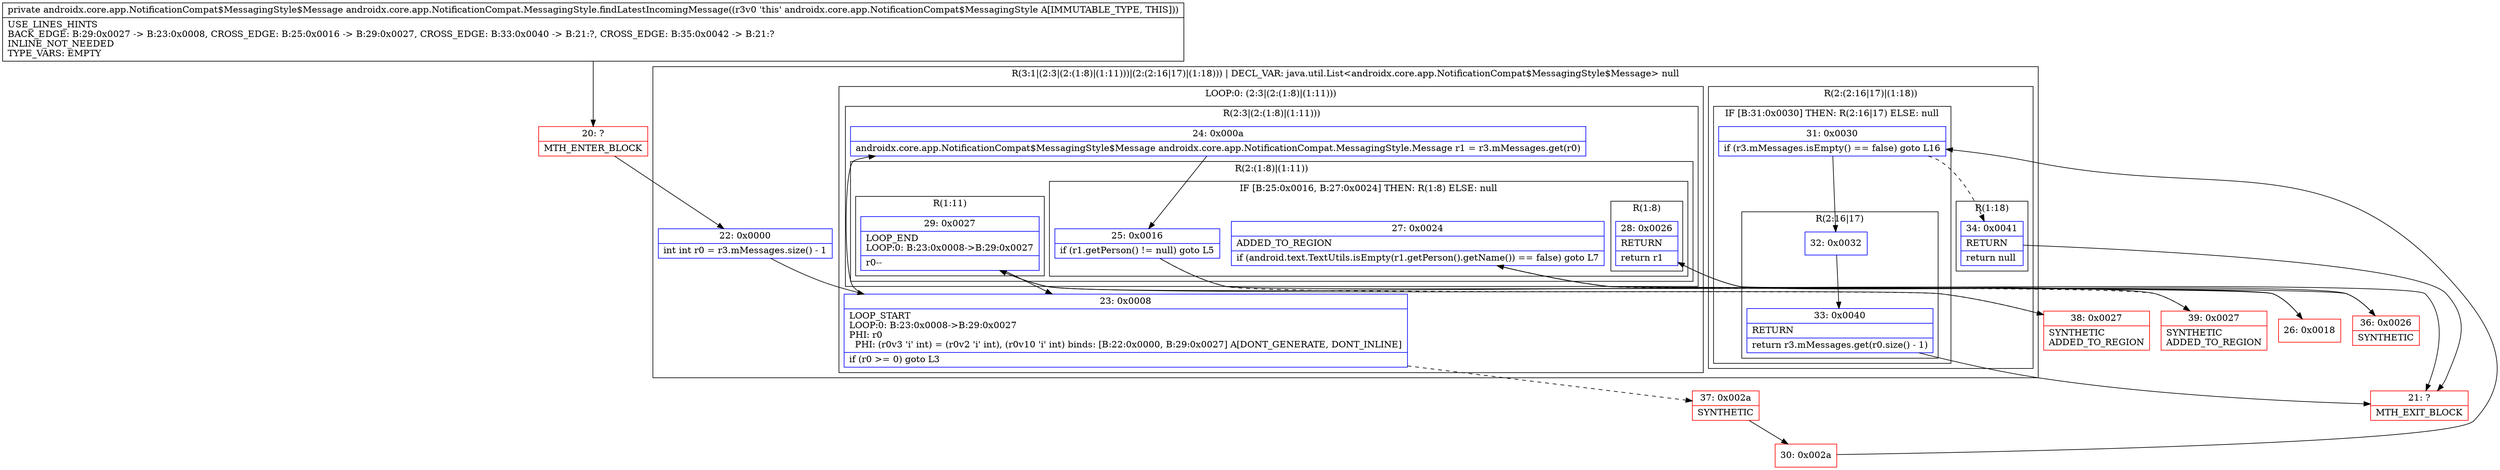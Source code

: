 digraph "CFG forandroidx.core.app.NotificationCompat.MessagingStyle.findLatestIncomingMessage()Landroidx\/core\/app\/NotificationCompat$MessagingStyle$Message;" {
subgraph cluster_Region_74676010 {
label = "R(3:1|(2:3|(2:(1:8)|(1:11)))|(2:(2:16|17)|(1:18))) | DECL_VAR: java.util.List\<androidx.core.app.NotificationCompat$MessagingStyle$Message\> null\l";
node [shape=record,color=blue];
Node_22 [shape=record,label="{22\:\ 0x0000|int int r0 = r3.mMessages.size() \- 1\l}"];
subgraph cluster_LoopRegion_14043706 {
label = "LOOP:0: (2:3|(2:(1:8)|(1:11)))";
node [shape=record,color=blue];
Node_23 [shape=record,label="{23\:\ 0x0008|LOOP_START\lLOOP:0: B:23:0x0008\-\>B:29:0x0027\lPHI: r0 \l  PHI: (r0v3 'i' int) = (r0v2 'i' int), (r0v10 'i' int) binds: [B:22:0x0000, B:29:0x0027] A[DONT_GENERATE, DONT_INLINE]\l|if (r0 \>= 0) goto L3\l}"];
subgraph cluster_Region_1232445950 {
label = "R(2:3|(2:(1:8)|(1:11)))";
node [shape=record,color=blue];
Node_24 [shape=record,label="{24\:\ 0x000a|androidx.core.app.NotificationCompat$MessagingStyle$Message androidx.core.app.NotificationCompat.MessagingStyle.Message r1 = r3.mMessages.get(r0)\l}"];
subgraph cluster_Region_1306454981 {
label = "R(2:(1:8)|(1:11))";
node [shape=record,color=blue];
subgraph cluster_IfRegion_1453344221 {
label = "IF [B:25:0x0016, B:27:0x0024] THEN: R(1:8) ELSE: null";
node [shape=record,color=blue];
Node_25 [shape=record,label="{25\:\ 0x0016|if (r1.getPerson() != null) goto L5\l}"];
Node_27 [shape=record,label="{27\:\ 0x0024|ADDED_TO_REGION\l|if (android.text.TextUtils.isEmpty(r1.getPerson().getName()) == false) goto L7\l}"];
subgraph cluster_Region_1679119017 {
label = "R(1:8)";
node [shape=record,color=blue];
Node_28 [shape=record,label="{28\:\ 0x0026|RETURN\l|return r1\l}"];
}
}
subgraph cluster_Region_1608320546 {
label = "R(1:11)";
node [shape=record,color=blue];
Node_29 [shape=record,label="{29\:\ 0x0027|LOOP_END\lLOOP:0: B:23:0x0008\-\>B:29:0x0027\l|r0\-\-\l}"];
}
}
}
}
subgraph cluster_Region_1721854292 {
label = "R(2:(2:16|17)|(1:18))";
node [shape=record,color=blue];
subgraph cluster_IfRegion_711969899 {
label = "IF [B:31:0x0030] THEN: R(2:16|17) ELSE: null";
node [shape=record,color=blue];
Node_31 [shape=record,label="{31\:\ 0x0030|if (r3.mMessages.isEmpty() == false) goto L16\l}"];
subgraph cluster_Region_4166468 {
label = "R(2:16|17)";
node [shape=record,color=blue];
Node_32 [shape=record,label="{32\:\ 0x0032}"];
Node_33 [shape=record,label="{33\:\ 0x0040|RETURN\l|return r3.mMessages.get(r0.size() \- 1)\l}"];
}
}
subgraph cluster_Region_973455429 {
label = "R(1:18)";
node [shape=record,color=blue];
Node_34 [shape=record,label="{34\:\ 0x0041|RETURN\l|return null\l}"];
}
}
}
Node_20 [shape=record,color=red,label="{20\:\ ?|MTH_ENTER_BLOCK\l}"];
Node_26 [shape=record,color=red,label="{26\:\ 0x0018}"];
Node_36 [shape=record,color=red,label="{36\:\ 0x0026|SYNTHETIC\l}"];
Node_21 [shape=record,color=red,label="{21\:\ ?|MTH_EXIT_BLOCK\l}"];
Node_39 [shape=record,color=red,label="{39\:\ 0x0027|SYNTHETIC\lADDED_TO_REGION\l}"];
Node_38 [shape=record,color=red,label="{38\:\ 0x0027|SYNTHETIC\lADDED_TO_REGION\l}"];
Node_37 [shape=record,color=red,label="{37\:\ 0x002a|SYNTHETIC\l}"];
Node_30 [shape=record,color=red,label="{30\:\ 0x002a}"];
MethodNode[shape=record,label="{private androidx.core.app.NotificationCompat$MessagingStyle$Message androidx.core.app.NotificationCompat.MessagingStyle.findLatestIncomingMessage((r3v0 'this' androidx.core.app.NotificationCompat$MessagingStyle A[IMMUTABLE_TYPE, THIS]))  | USE_LINES_HINTS\lBACK_EDGE: B:29:0x0027 \-\> B:23:0x0008, CROSS_EDGE: B:25:0x0016 \-\> B:29:0x0027, CROSS_EDGE: B:33:0x0040 \-\> B:21:?, CROSS_EDGE: B:35:0x0042 \-\> B:21:?\lINLINE_NOT_NEEDED\lTYPE_VARS: EMPTY\l}"];
MethodNode -> Node_20;Node_22 -> Node_23;
Node_23 -> Node_24;
Node_23 -> Node_37[style=dashed];
Node_24 -> Node_25;
Node_25 -> Node_26;
Node_25 -> Node_38[style=dashed];
Node_27 -> Node_36;
Node_27 -> Node_39[style=dashed];
Node_28 -> Node_21;
Node_29 -> Node_23;
Node_31 -> Node_32;
Node_31 -> Node_34[style=dashed];
Node_32 -> Node_33;
Node_33 -> Node_21;
Node_34 -> Node_21;
Node_20 -> Node_22;
Node_26 -> Node_27;
Node_36 -> Node_28;
Node_39 -> Node_29;
Node_38 -> Node_29;
Node_37 -> Node_30;
Node_30 -> Node_31;
}

